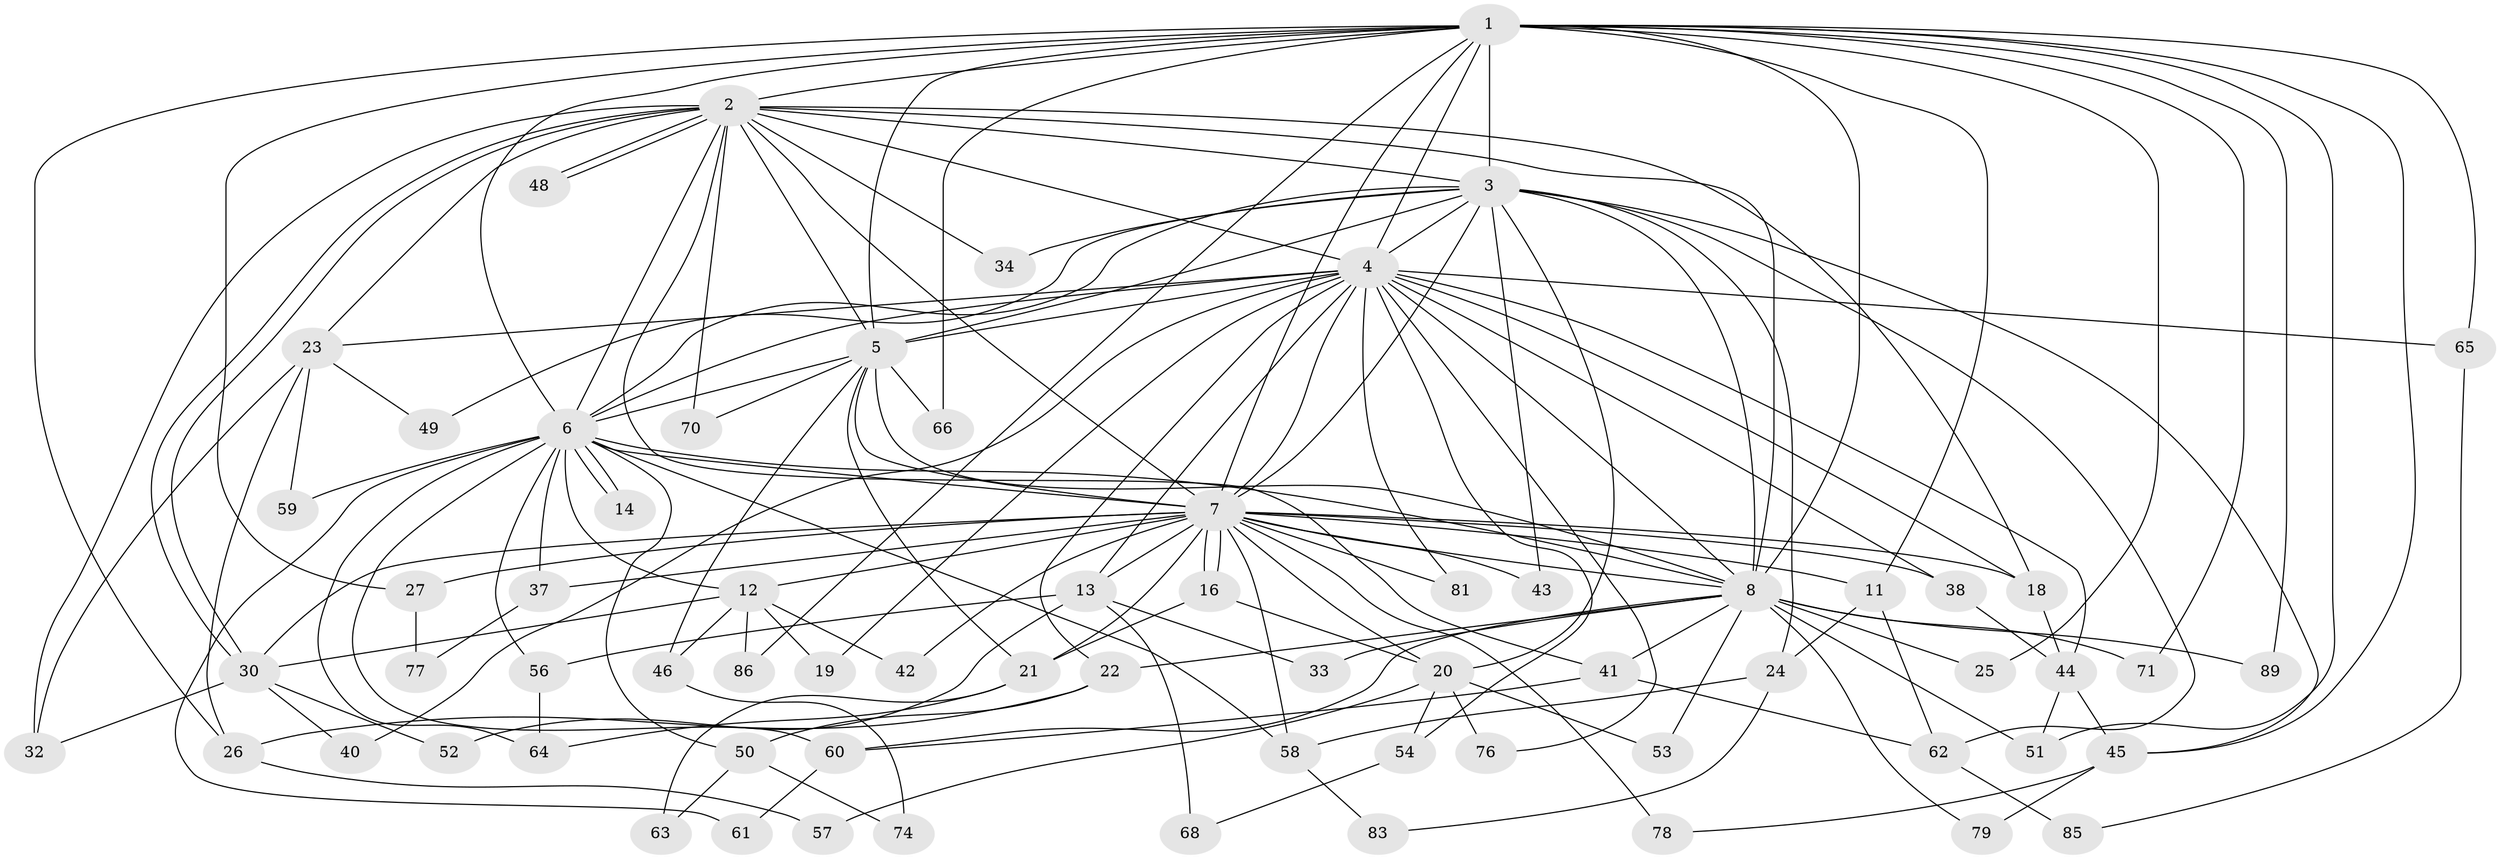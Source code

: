 // Generated by graph-tools (version 1.1) at 2025/23/03/03/25 07:23:37]
// undirected, 67 vertices, 160 edges
graph export_dot {
graph [start="1"]
  node [color=gray90,style=filled];
  1 [super="+73"];
  2 [super="+75"];
  3 [super="+36"];
  4 [super="+15"];
  5 [super="+10"];
  6 [super="+55"];
  7 [super="+47"];
  8 [super="+9"];
  11;
  12 [super="+39"];
  13 [super="+17"];
  14;
  16;
  18;
  19;
  20 [super="+31"];
  21 [super="+28"];
  22;
  23 [super="+88"];
  24 [super="+90"];
  25;
  26 [super="+29"];
  27;
  30 [super="+35"];
  32 [super="+84"];
  33;
  34;
  37;
  38;
  40;
  41;
  42;
  43;
  44 [super="+80"];
  45 [super="+67"];
  46;
  48;
  49;
  50;
  51 [super="+69"];
  52;
  53;
  54;
  56;
  57;
  58;
  59;
  60 [super="+72"];
  61;
  62 [super="+87"];
  63;
  64 [super="+82"];
  65;
  66;
  68;
  70;
  71;
  74;
  76;
  77;
  78;
  79;
  81;
  83;
  85;
  86;
  89;
  1 -- 2;
  1 -- 3 [weight=2];
  1 -- 4;
  1 -- 5 [weight=2];
  1 -- 6;
  1 -- 7;
  1 -- 8 [weight=2];
  1 -- 11 [weight=2];
  1 -- 25;
  1 -- 26;
  1 -- 27;
  1 -- 51;
  1 -- 65;
  1 -- 66;
  1 -- 71;
  1 -- 86;
  1 -- 89;
  1 -- 45;
  2 -- 3;
  2 -- 4;
  2 -- 5 [weight=2];
  2 -- 6 [weight=2];
  2 -- 7;
  2 -- 8 [weight=2];
  2 -- 23 [weight=2];
  2 -- 30;
  2 -- 30;
  2 -- 34;
  2 -- 41;
  2 -- 48;
  2 -- 48;
  2 -- 70;
  2 -- 18;
  2 -- 32;
  3 -- 4 [weight=2];
  3 -- 5 [weight=2];
  3 -- 6;
  3 -- 7;
  3 -- 8 [weight=2];
  3 -- 20;
  3 -- 24;
  3 -- 34;
  3 -- 43;
  3 -- 45;
  3 -- 62;
  3 -- 49;
  4 -- 5 [weight=2];
  4 -- 6;
  4 -- 7;
  4 -- 8 [weight=2];
  4 -- 13;
  4 -- 18;
  4 -- 19;
  4 -- 22;
  4 -- 23;
  4 -- 40;
  4 -- 44;
  4 -- 54;
  4 -- 65;
  4 -- 76;
  4 -- 81;
  4 -- 38;
  5 -- 6 [weight=2];
  5 -- 7 [weight=2];
  5 -- 8 [weight=4];
  5 -- 46;
  5 -- 70;
  5 -- 66;
  5 -- 21;
  6 -- 7;
  6 -- 8 [weight=2];
  6 -- 12;
  6 -- 14;
  6 -- 14;
  6 -- 37;
  6 -- 50;
  6 -- 56;
  6 -- 58;
  6 -- 59;
  6 -- 60;
  6 -- 61;
  6 -- 64;
  7 -- 8 [weight=3];
  7 -- 11;
  7 -- 12;
  7 -- 13 [weight=2];
  7 -- 16;
  7 -- 16;
  7 -- 18;
  7 -- 21;
  7 -- 27;
  7 -- 37;
  7 -- 38;
  7 -- 42;
  7 -- 43;
  7 -- 58;
  7 -- 81;
  7 -- 20;
  7 -- 30;
  7 -- 78;
  8 -- 22;
  8 -- 25;
  8 -- 33;
  8 -- 41;
  8 -- 51;
  8 -- 53;
  8 -- 60;
  8 -- 79;
  8 -- 89;
  8 -- 71;
  11 -- 24;
  11 -- 62;
  12 -- 19;
  12 -- 86;
  12 -- 46;
  12 -- 42;
  12 -- 30;
  13 -- 33;
  13 -- 52;
  13 -- 56;
  13 -- 68;
  16 -- 20;
  16 -- 21;
  18 -- 44;
  20 -- 53;
  20 -- 54;
  20 -- 76;
  20 -- 57;
  21 -- 63;
  21 -- 64;
  22 -- 26;
  22 -- 50;
  23 -- 32;
  23 -- 49;
  23 -- 59;
  23 -- 26;
  24 -- 83;
  24 -- 58;
  26 -- 57;
  27 -- 77;
  30 -- 32;
  30 -- 52;
  30 -- 40;
  37 -- 77;
  38 -- 44;
  41 -- 62;
  41 -- 60;
  44 -- 45;
  44 -- 51;
  45 -- 78;
  45 -- 79;
  46 -- 74;
  50 -- 63;
  50 -- 74;
  54 -- 68;
  56 -- 64;
  58 -- 83;
  60 -- 61;
  62 -- 85;
  65 -- 85;
}
